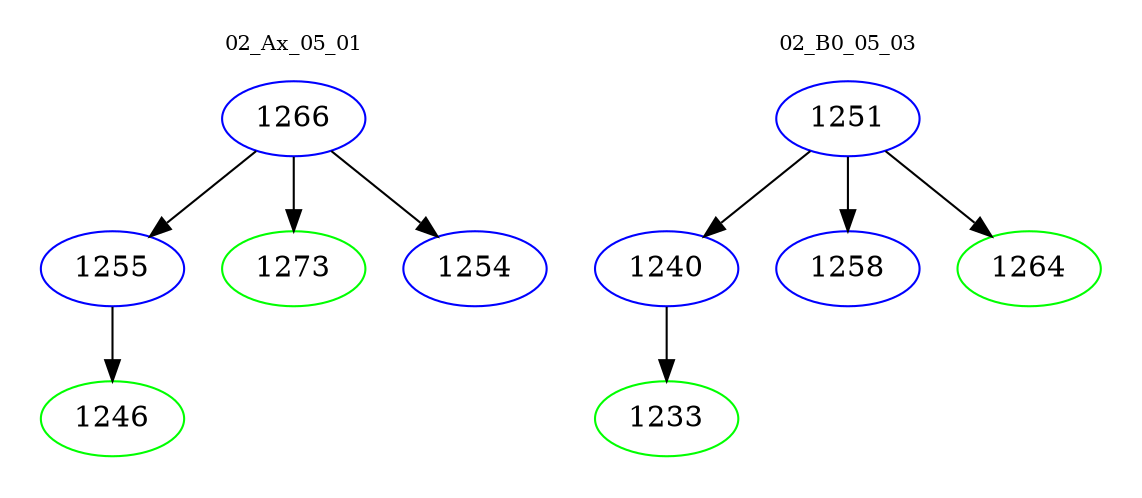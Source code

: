 digraph{
subgraph cluster_0 {
color = white
label = "02_Ax_05_01";
fontsize=10;
T0_1266 [label="1266", color="blue"]
T0_1266 -> T0_1255 [color="black"]
T0_1255 [label="1255", color="blue"]
T0_1255 -> T0_1246 [color="black"]
T0_1246 [label="1246", color="green"]
T0_1266 -> T0_1273 [color="black"]
T0_1273 [label="1273", color="green"]
T0_1266 -> T0_1254 [color="black"]
T0_1254 [label="1254", color="blue"]
}
subgraph cluster_1 {
color = white
label = "02_B0_05_03";
fontsize=10;
T1_1251 [label="1251", color="blue"]
T1_1251 -> T1_1240 [color="black"]
T1_1240 [label="1240", color="blue"]
T1_1240 -> T1_1233 [color="black"]
T1_1233 [label="1233", color="green"]
T1_1251 -> T1_1258 [color="black"]
T1_1258 [label="1258", color="blue"]
T1_1251 -> T1_1264 [color="black"]
T1_1264 [label="1264", color="green"]
}
}
